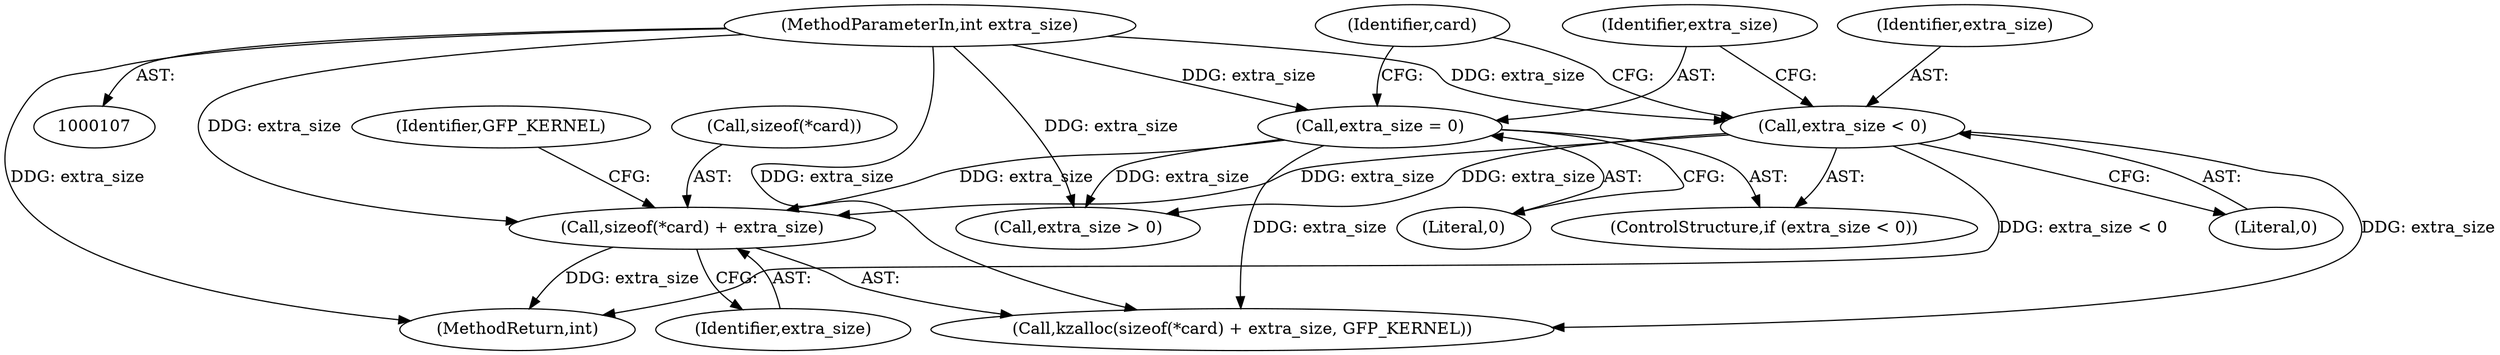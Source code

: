 digraph "0_linux_07f4d9d74a04aa7c72c5dae0ef97565f28f17b92_3@API" {
"1000138" [label="(Call,sizeof(*card) + extra_size)"];
"1000129" [label="(Call,extra_size < 0)"];
"1000112" [label="(MethodParameterIn,int extra_size)"];
"1000132" [label="(Call,extra_size = 0)"];
"1000131" [label="(Literal,0)"];
"1000133" [label="(Identifier,extra_size)"];
"1000132" [label="(Call,extra_size = 0)"];
"1000138" [label="(Call,sizeof(*card) + extra_size)"];
"1000418" [label="(MethodReturn,int)"];
"1000129" [label="(Call,extra_size < 0)"];
"1000130" [label="(Identifier,extra_size)"];
"1000128" [label="(ControlStructure,if (extra_size < 0))"];
"1000136" [label="(Identifier,card)"];
"1000137" [label="(Call,kzalloc(sizeof(*card) + extra_size, GFP_KERNEL))"];
"1000151" [label="(Call,extra_size > 0)"];
"1000134" [label="(Literal,0)"];
"1000143" [label="(Identifier,GFP_KERNEL)"];
"1000139" [label="(Call,sizeof(*card))"];
"1000142" [label="(Identifier,extra_size)"];
"1000112" [label="(MethodParameterIn,int extra_size)"];
"1000138" -> "1000137"  [label="AST: "];
"1000138" -> "1000142"  [label="CFG: "];
"1000139" -> "1000138"  [label="AST: "];
"1000142" -> "1000138"  [label="AST: "];
"1000143" -> "1000138"  [label="CFG: "];
"1000138" -> "1000418"  [label="DDG: extra_size"];
"1000129" -> "1000138"  [label="DDG: extra_size"];
"1000132" -> "1000138"  [label="DDG: extra_size"];
"1000112" -> "1000138"  [label="DDG: extra_size"];
"1000129" -> "1000128"  [label="AST: "];
"1000129" -> "1000131"  [label="CFG: "];
"1000130" -> "1000129"  [label="AST: "];
"1000131" -> "1000129"  [label="AST: "];
"1000133" -> "1000129"  [label="CFG: "];
"1000136" -> "1000129"  [label="CFG: "];
"1000129" -> "1000418"  [label="DDG: extra_size < 0"];
"1000112" -> "1000129"  [label="DDG: extra_size"];
"1000129" -> "1000137"  [label="DDG: extra_size"];
"1000129" -> "1000151"  [label="DDG: extra_size"];
"1000112" -> "1000107"  [label="AST: "];
"1000112" -> "1000418"  [label="DDG: extra_size"];
"1000112" -> "1000132"  [label="DDG: extra_size"];
"1000112" -> "1000137"  [label="DDG: extra_size"];
"1000112" -> "1000151"  [label="DDG: extra_size"];
"1000132" -> "1000128"  [label="AST: "];
"1000132" -> "1000134"  [label="CFG: "];
"1000133" -> "1000132"  [label="AST: "];
"1000134" -> "1000132"  [label="AST: "];
"1000136" -> "1000132"  [label="CFG: "];
"1000132" -> "1000137"  [label="DDG: extra_size"];
"1000132" -> "1000151"  [label="DDG: extra_size"];
}
